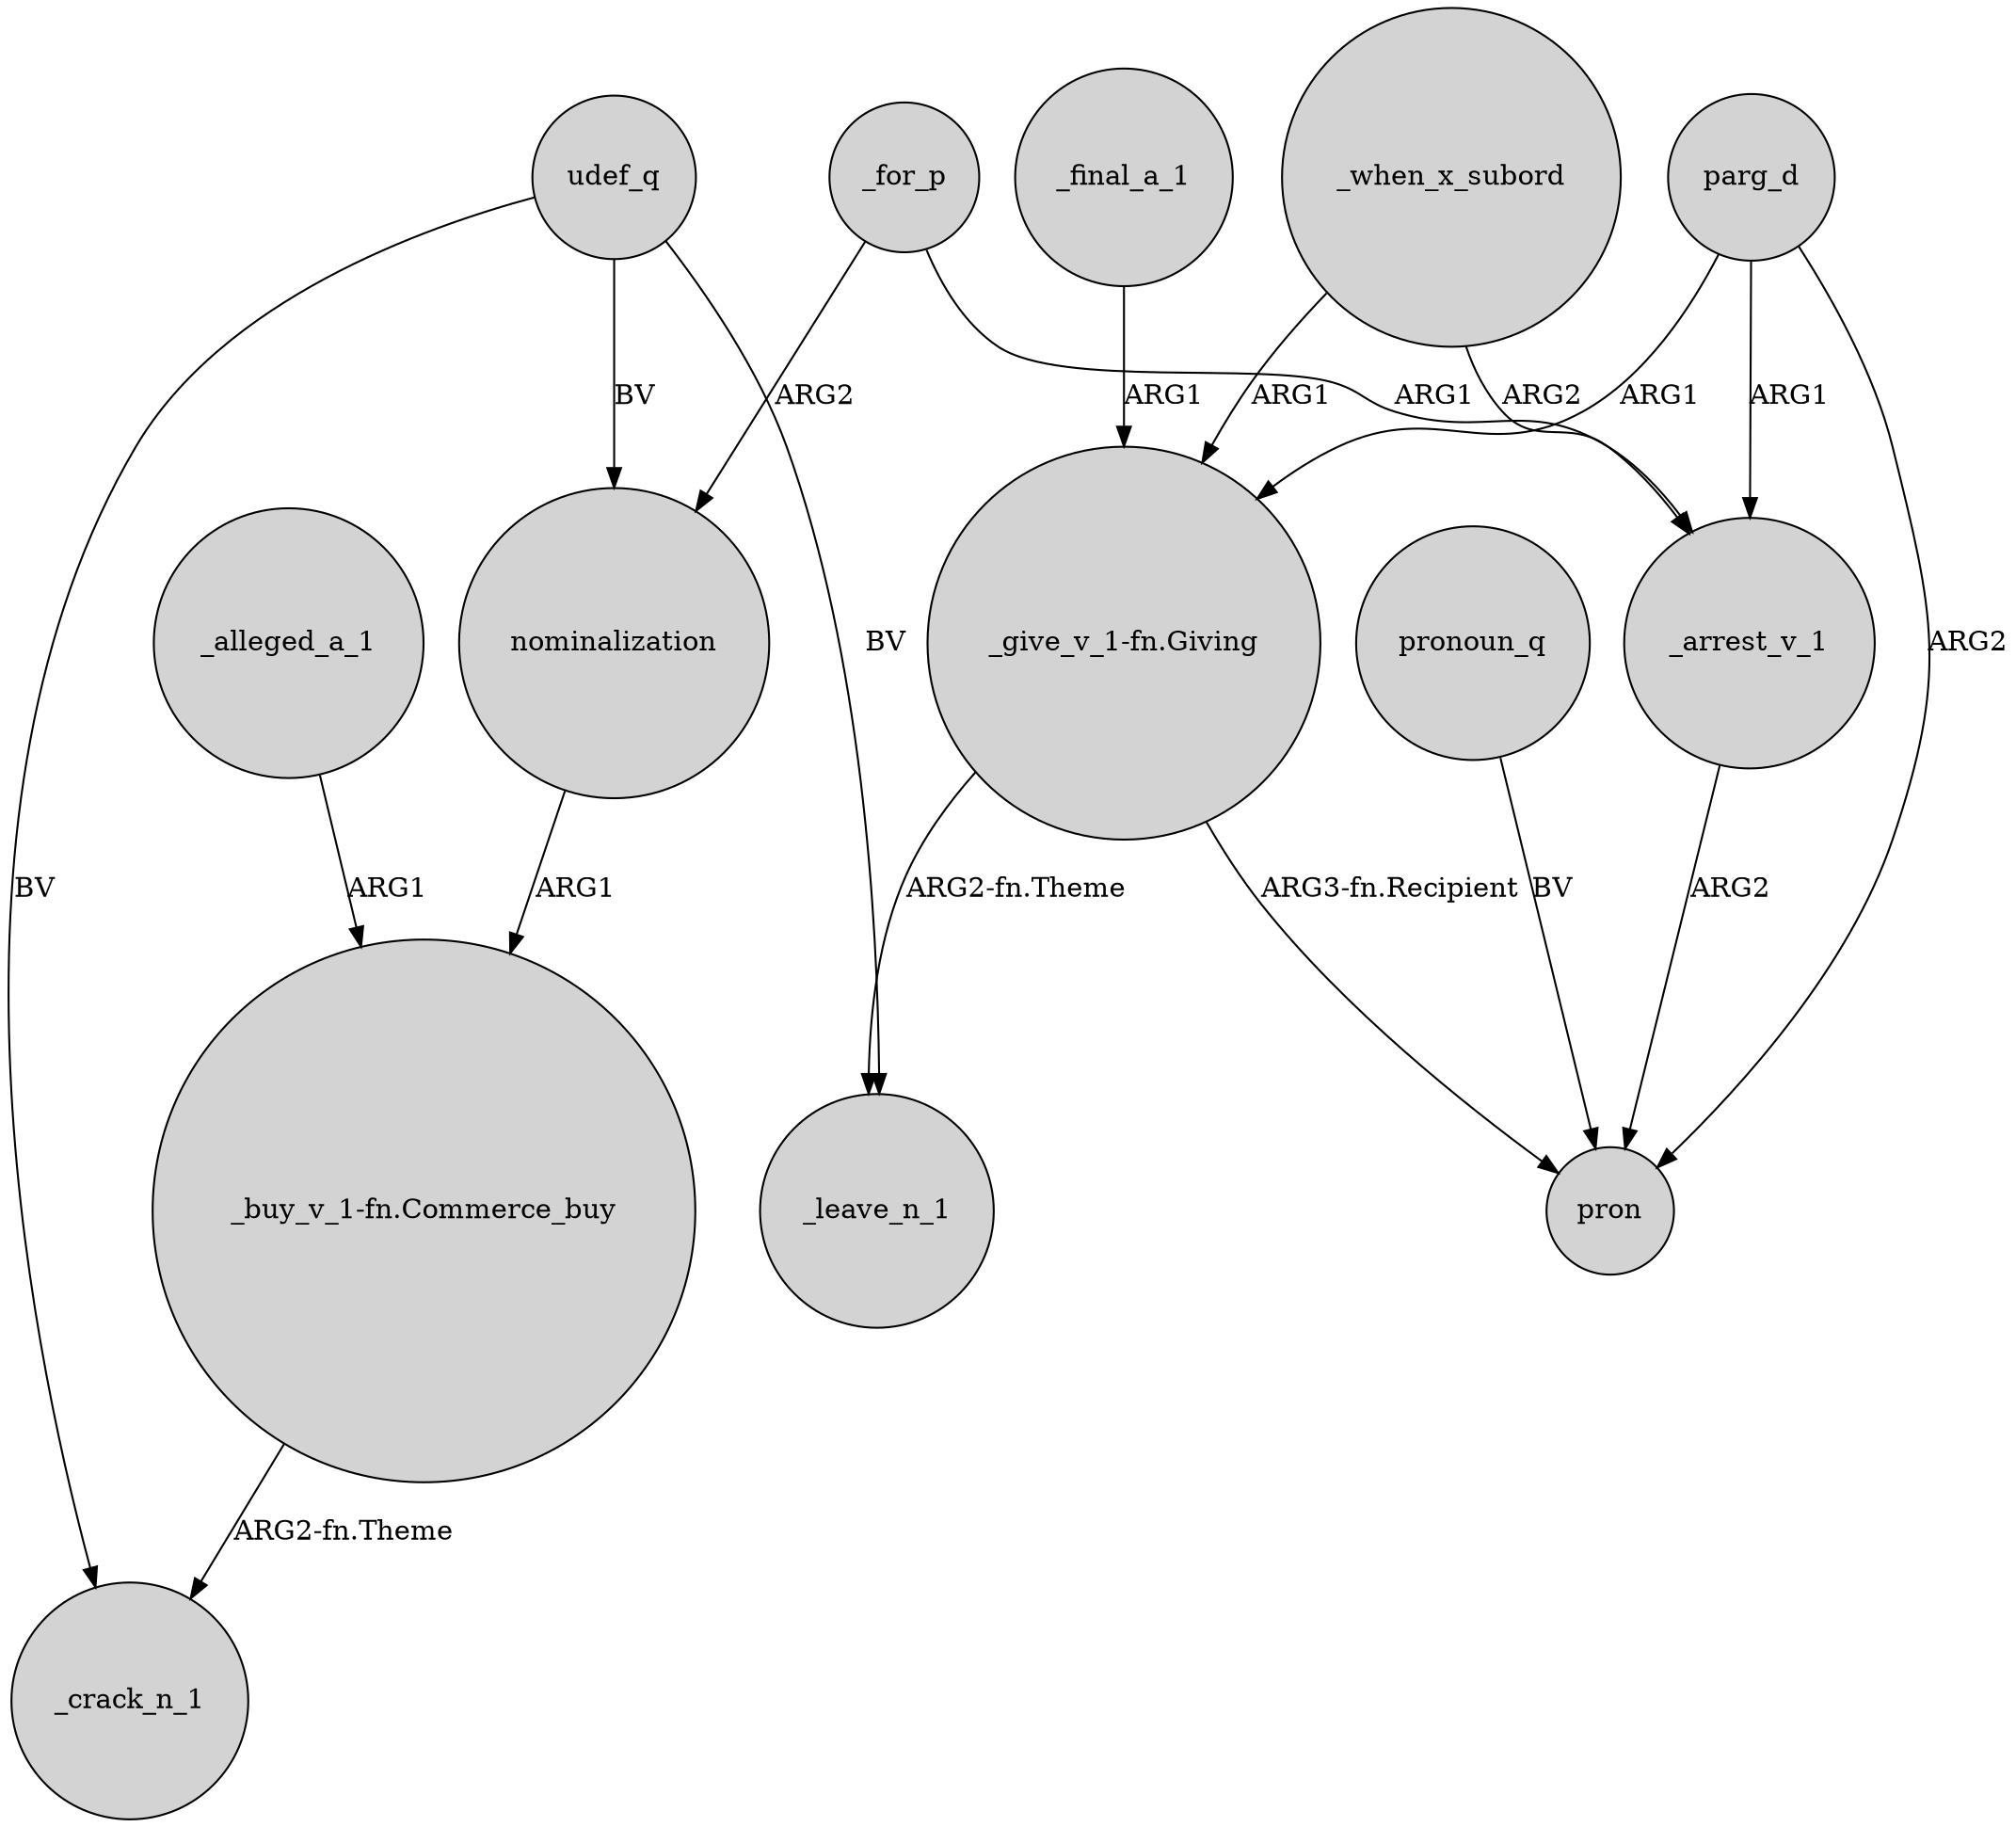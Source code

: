 digraph {
	node [shape=circle style=filled]
	_for_p -> nominalization [label=ARG2]
	udef_q -> _leave_n_1 [label=BV]
	nominalization -> "_buy_v_1-fn.Commerce_buy" [label=ARG1]
	"_buy_v_1-fn.Commerce_buy" -> _crack_n_1 [label="ARG2-fn.Theme"]
	udef_q -> _crack_n_1 [label=BV]
	_alleged_a_1 -> "_buy_v_1-fn.Commerce_buy" [label=ARG1]
	_when_x_subord -> _arrest_v_1 [label=ARG2]
	parg_d -> _arrest_v_1 [label=ARG1]
	"_give_v_1-fn.Giving" -> _leave_n_1 [label="ARG2-fn.Theme"]
	_arrest_v_1 -> pron [label=ARG2]
	_when_x_subord -> "_give_v_1-fn.Giving" [label=ARG1]
	_for_p -> _arrest_v_1 [label=ARG1]
	parg_d -> pron [label=ARG2]
	udef_q -> nominalization [label=BV]
	_final_a_1 -> "_give_v_1-fn.Giving" [label=ARG1]
	"_give_v_1-fn.Giving" -> pron [label="ARG3-fn.Recipient"]
	parg_d -> "_give_v_1-fn.Giving" [label=ARG1]
	pronoun_q -> pron [label=BV]
}
